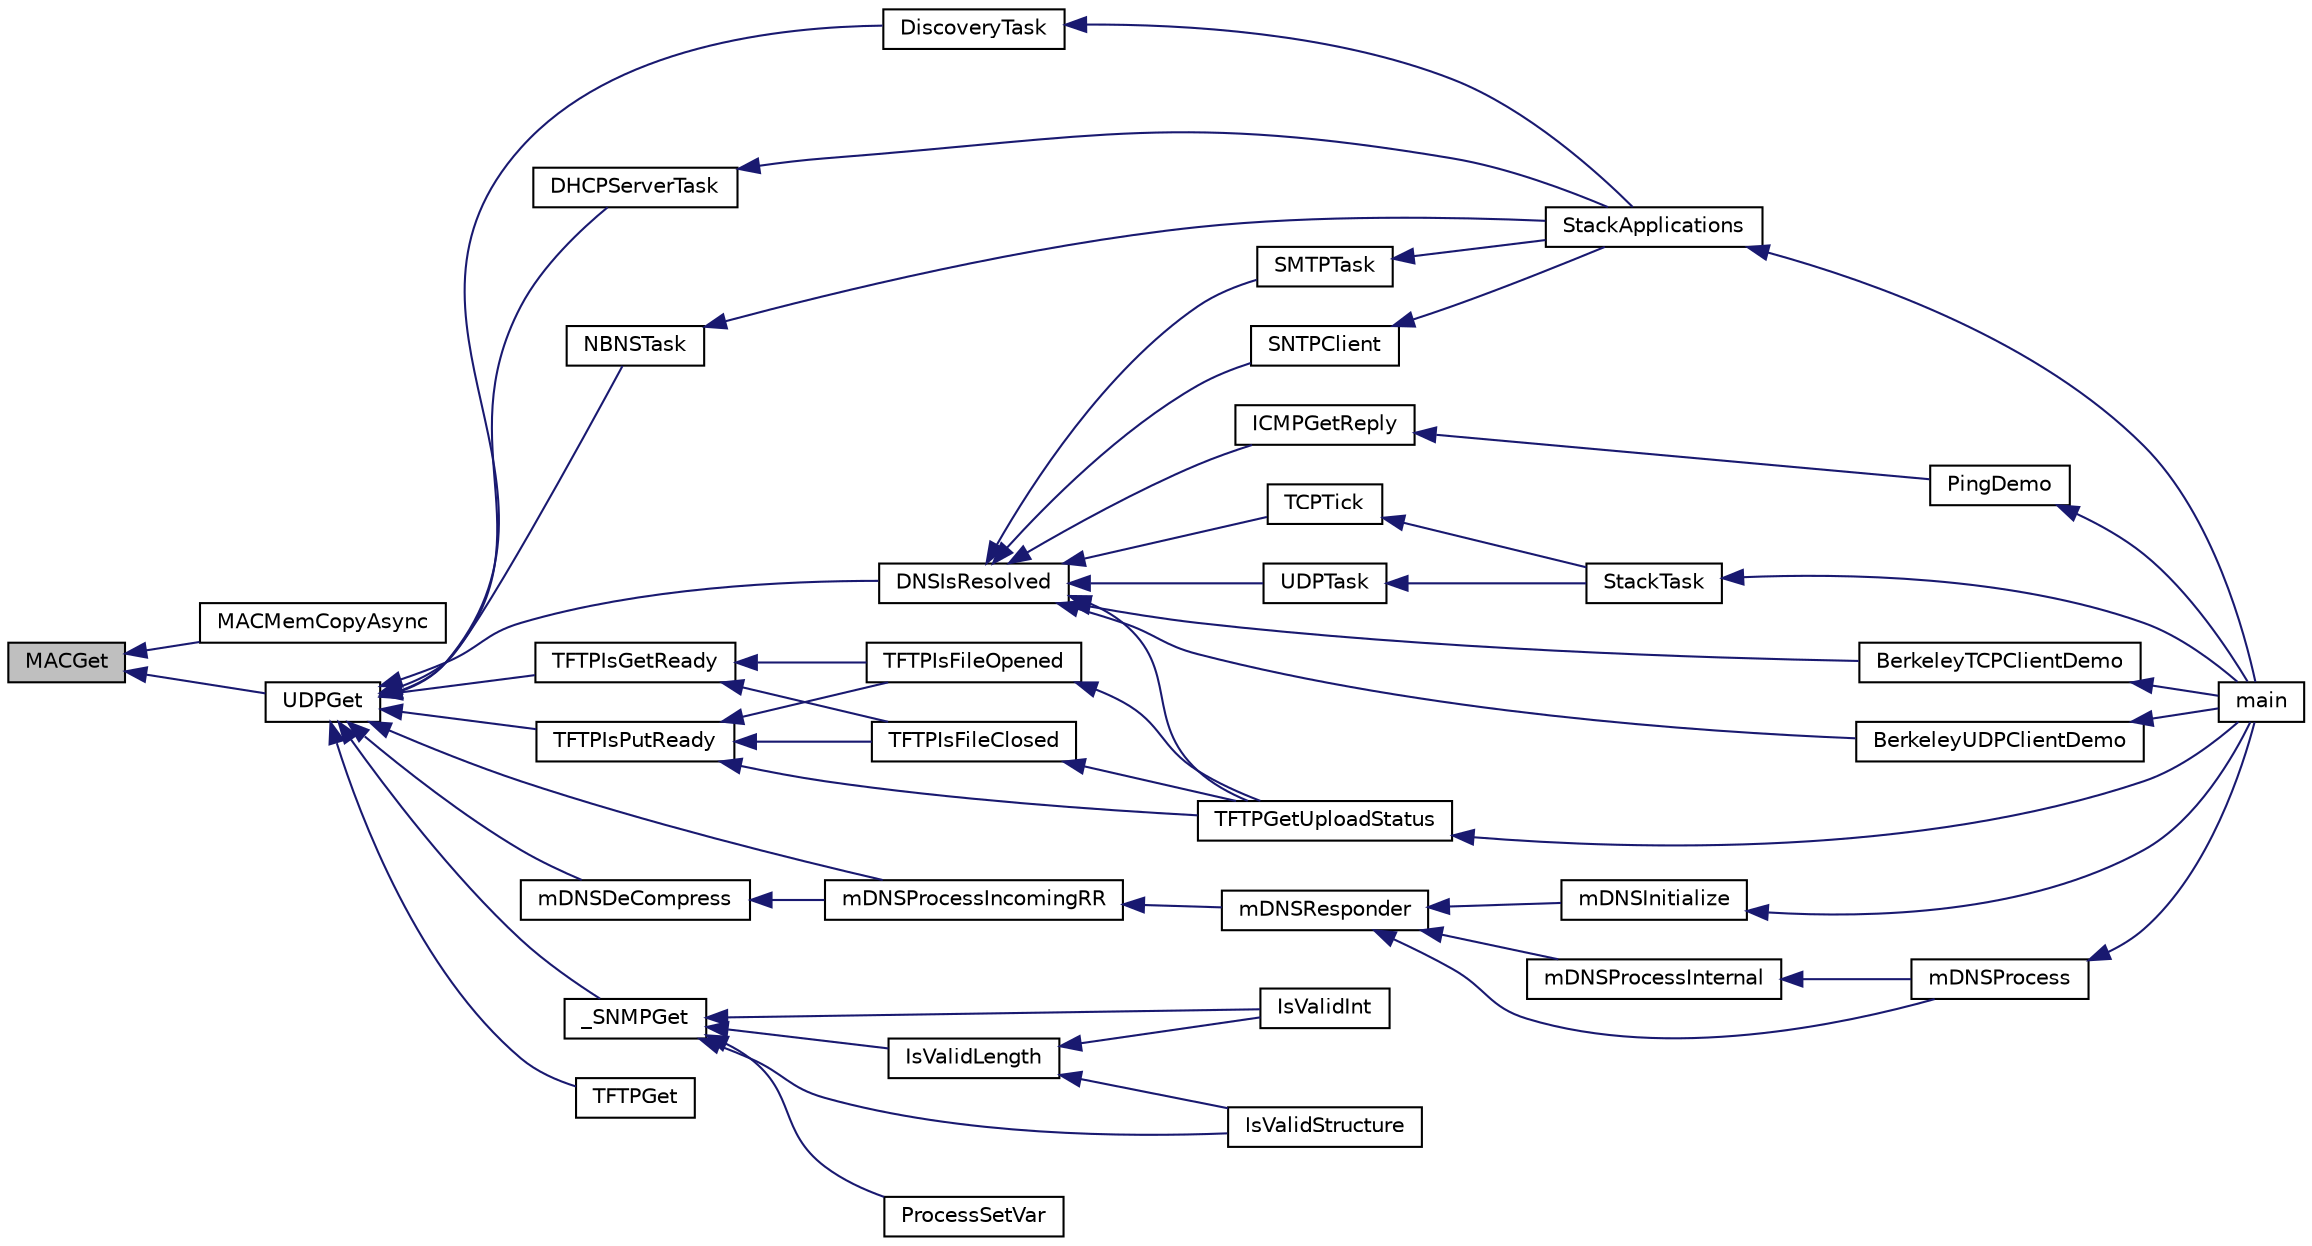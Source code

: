 digraph "MACGet"
{
  edge [fontname="Helvetica",fontsize="10",labelfontname="Helvetica",labelfontsize="10"];
  node [fontname="Helvetica",fontsize="10",shape=record];
  rankdir="LR";
  Node1 [label="MACGet",height=0.2,width=0.4,color="black", fillcolor="grey75", style="filled", fontcolor="black"];
  Node1 -> Node2 [dir="back",color="midnightblue",fontsize="10",style="solid"];
  Node2 [label="MACMemCopyAsync",height=0.2,width=0.4,color="black", fillcolor="white", style="filled",URL="$_e_n_c28_j60_8c.html#a4442711ab4c3d47ffc913476630330e2"];
  Node1 -> Node3 [dir="back",color="midnightblue",fontsize="10",style="solid"];
  Node3 [label="UDPGet",height=0.2,width=0.4,color="black", fillcolor="white", style="filled",URL="$_u_d_p_8c.html#a4292b49f8ba04393a7b301123108613c"];
  Node3 -> Node4 [dir="back",color="midnightblue",fontsize="10",style="solid"];
  Node4 [label="DiscoveryTask",height=0.2,width=0.4,color="black", fillcolor="white", style="filled",URL="$_announce_8c.html#aab5951adf7bd4f372bdd7feb3cc4e97b"];
  Node4 -> Node5 [dir="back",color="midnightblue",fontsize="10",style="solid"];
  Node5 [label="StackApplications",height=0.2,width=0.4,color="black", fillcolor="white", style="filled",URL="$_stack_tsk_8c.html#a7f8ff33bea9e052705b0a80d2dfcf399"];
  Node5 -> Node6 [dir="back",color="midnightblue",fontsize="10",style="solid"];
  Node6 [label="main",height=0.2,width=0.4,color="black", fillcolor="white", style="filled",URL="$_main_demo_8c.html#a6288eba0f8e8ad3ab1544ad731eb7667"];
  Node3 -> Node7 [dir="back",color="midnightblue",fontsize="10",style="solid"];
  Node7 [label="DHCPServerTask",height=0.2,width=0.4,color="black", fillcolor="white", style="filled",URL="$_d_h_c_ps_8c.html#a928a8299b98250ca1861582fc4016c61"];
  Node7 -> Node5 [dir="back",color="midnightblue",fontsize="10",style="solid"];
  Node3 -> Node8 [dir="back",color="midnightblue",fontsize="10",style="solid"];
  Node8 [label="DNSIsResolved",height=0.2,width=0.4,color="black", fillcolor="white", style="filled",URL="$_d_n_s_8c.html#a7568a1a127a88a9b1aa4d34abbd19b53"];
  Node8 -> Node9 [dir="back",color="midnightblue",fontsize="10",style="solid"];
  Node9 [label="ICMPGetReply",height=0.2,width=0.4,color="black", fillcolor="white", style="filled",URL="$_i_c_m_p_8c.html#aa24af113deb0e6821d33a3fd17f44f2a"];
  Node9 -> Node10 [dir="back",color="midnightblue",fontsize="10",style="solid"];
  Node10 [label="PingDemo",height=0.2,width=0.4,color="black", fillcolor="white", style="filled",URL="$_ping_demo_8c.html#af0f2ca8c1b78d7b8783d4c9579034b6b"];
  Node10 -> Node6 [dir="back",color="midnightblue",fontsize="10",style="solid"];
  Node8 -> Node11 [dir="back",color="midnightblue",fontsize="10",style="solid"];
  Node11 [label="SMTPTask",height=0.2,width=0.4,color="black", fillcolor="white", style="filled",URL="$_s_m_t_p_8c.html#abe31fb54926d321252beb819defb0afb"];
  Node11 -> Node5 [dir="back",color="midnightblue",fontsize="10",style="solid"];
  Node8 -> Node12 [dir="back",color="midnightblue",fontsize="10",style="solid"];
  Node12 [label="SNTPClient",height=0.2,width=0.4,color="black", fillcolor="white", style="filled",URL="$_s_n_t_p_8c.html#a7ee3d58d5355075489e71a6cd73dc307"];
  Node12 -> Node5 [dir="back",color="midnightblue",fontsize="10",style="solid"];
  Node8 -> Node13 [dir="back",color="midnightblue",fontsize="10",style="solid"];
  Node13 [label="TCPTick",height=0.2,width=0.4,color="black", fillcolor="white", style="filled",URL="$_t_c_p_8c.html#a364093914f3c43521ca04d9b0e5b6a3c"];
  Node13 -> Node14 [dir="back",color="midnightblue",fontsize="10",style="solid"];
  Node14 [label="StackTask",height=0.2,width=0.4,color="black", fillcolor="white", style="filled",URL="$_stack_tsk_8c.html#af08da4d2f3df4dd4c1779b43c118c88f"];
  Node14 -> Node6 [dir="back",color="midnightblue",fontsize="10",style="solid"];
  Node8 -> Node15 [dir="back",color="midnightblue",fontsize="10",style="solid"];
  Node15 [label="TFTPGetUploadStatus",height=0.2,width=0.4,color="black", fillcolor="white", style="filled",URL="$_t_f_t_pc_8c.html#a6567634f020a25f34f32677fbc9813bc"];
  Node15 -> Node6 [dir="back",color="midnightblue",fontsize="10",style="solid"];
  Node8 -> Node16 [dir="back",color="midnightblue",fontsize="10",style="solid"];
  Node16 [label="UDPTask",height=0.2,width=0.4,color="black", fillcolor="white", style="filled",URL="$_u_d_p_8c.html#a04db7e90c0e235382b6068e5128bf2d1"];
  Node16 -> Node14 [dir="back",color="midnightblue",fontsize="10",style="solid"];
  Node8 -> Node17 [dir="back",color="midnightblue",fontsize="10",style="solid"];
  Node17 [label="BerkeleyTCPClientDemo",height=0.2,width=0.4,color="black", fillcolor="white", style="filled",URL="$_main_demo_8h.html#a2f47eed84b265359778d4d1c3a47f322"];
  Node17 -> Node6 [dir="back",color="midnightblue",fontsize="10",style="solid"];
  Node8 -> Node18 [dir="back",color="midnightblue",fontsize="10",style="solid"];
  Node18 [label="BerkeleyUDPClientDemo",height=0.2,width=0.4,color="black", fillcolor="white", style="filled",URL="$_main_demo_8h.html#a59c55454b90169edc8f242abbc6c815b"];
  Node18 -> Node6 [dir="back",color="midnightblue",fontsize="10",style="solid"];
  Node3 -> Node19 [dir="back",color="midnightblue",fontsize="10",style="solid"];
  Node19 [label="NBNSTask",height=0.2,width=0.4,color="black", fillcolor="white", style="filled",URL="$_n_b_n_s_8c.html#a702bf030a02ba5807ac10f54c7ffa906"];
  Node19 -> Node5 [dir="back",color="midnightblue",fontsize="10",style="solid"];
  Node3 -> Node20 [dir="back",color="midnightblue",fontsize="10",style="solid"];
  Node20 [label="_SNMPGet",height=0.2,width=0.4,color="black", fillcolor="white", style="filled",URL="$_s_n_m_p_8c.html#a5827b1b9e5027e00ce052db9f633927c"];
  Node20 -> Node21 [dir="back",color="midnightblue",fontsize="10",style="solid"];
  Node21 [label="IsValidLength",height=0.2,width=0.4,color="black", fillcolor="white", style="filled",URL="$_s_n_m_p_8c.html#a2e7e1a3aef376ed7e8153d9ca151d5c5"];
  Node21 -> Node22 [dir="back",color="midnightblue",fontsize="10",style="solid"];
  Node22 [label="IsValidInt",height=0.2,width=0.4,color="black", fillcolor="white", style="filled",URL="$_s_n_m_p_8c.html#a84b95b3111304bcfa7dffbf430e5a939"];
  Node21 -> Node23 [dir="back",color="midnightblue",fontsize="10",style="solid"];
  Node23 [label="IsValidStructure",height=0.2,width=0.4,color="black", fillcolor="white", style="filled",URL="$_s_n_m_p_8c.html#aff3043fb9b66054d9dd87433ed690962"];
  Node20 -> Node22 [dir="back",color="midnightblue",fontsize="10",style="solid"];
  Node20 -> Node23 [dir="back",color="midnightblue",fontsize="10",style="solid"];
  Node20 -> Node24 [dir="back",color="midnightblue",fontsize="10",style="solid"];
  Node24 [label="ProcessSetVar",height=0.2,width=0.4,color="black", fillcolor="white", style="filled",URL="$_s_n_m_p_8c.html#a14c721f6097f49f91403036cae991f03"];
  Node3 -> Node25 [dir="back",color="midnightblue",fontsize="10",style="solid"];
  Node25 [label="TFTPIsGetReady",height=0.2,width=0.4,color="black", fillcolor="white", style="filled",URL="$_t_f_t_pc_8c.html#a45170eecdcaf685183864e44784f0795"];
  Node25 -> Node26 [dir="back",color="midnightblue",fontsize="10",style="solid"];
  Node26 [label="TFTPIsFileOpened",height=0.2,width=0.4,color="black", fillcolor="white", style="filled",URL="$_t_f_t_pc_8c.html#af5d2e34f34fcc2be701389f66c1828d5"];
  Node26 -> Node15 [dir="back",color="midnightblue",fontsize="10",style="solid"];
  Node25 -> Node27 [dir="back",color="midnightblue",fontsize="10",style="solid"];
  Node27 [label="TFTPIsFileClosed",height=0.2,width=0.4,color="black", fillcolor="white", style="filled",URL="$_t_f_t_pc_8c.html#a2781afd6109db64b79b482e8f799b8bb"];
  Node27 -> Node15 [dir="back",color="midnightblue",fontsize="10",style="solid"];
  Node3 -> Node28 [dir="back",color="midnightblue",fontsize="10",style="solid"];
  Node28 [label="TFTPGet",height=0.2,width=0.4,color="black", fillcolor="white", style="filled",URL="$_t_f_t_pc_8c.html#aba7ffaccd6a2269217c120b50d7ec52b"];
  Node3 -> Node29 [dir="back",color="midnightblue",fontsize="10",style="solid"];
  Node29 [label="TFTPIsPutReady",height=0.2,width=0.4,color="black", fillcolor="white", style="filled",URL="$_t_f_t_pc_8c.html#accc76acb6992b4423848b027555003b5"];
  Node29 -> Node15 [dir="back",color="midnightblue",fontsize="10",style="solid"];
  Node29 -> Node26 [dir="back",color="midnightblue",fontsize="10",style="solid"];
  Node29 -> Node27 [dir="back",color="midnightblue",fontsize="10",style="solid"];
  Node3 -> Node30 [dir="back",color="midnightblue",fontsize="10",style="solid"];
  Node30 [label="mDNSDeCompress",height=0.2,width=0.4,color="black", fillcolor="white", style="filled",URL="$_zeroconf_multicast_d_n_s_8c.html#a85f02dd49ff057009f82a11dd68b1cb6"];
  Node30 -> Node31 [dir="back",color="midnightblue",fontsize="10",style="solid"];
  Node31 [label="mDNSProcessIncomingRR",height=0.2,width=0.4,color="black", fillcolor="white", style="filled",URL="$_zeroconf_multicast_d_n_s_8c.html#a5d86d8b87c6bf781cb3692eb49041cb7"];
  Node31 -> Node32 [dir="back",color="midnightblue",fontsize="10",style="solid"];
  Node32 [label="mDNSResponder",height=0.2,width=0.4,color="black", fillcolor="white", style="filled",URL="$_zeroconf_multicast_d_n_s_8c.html#a9db99a259559d5b3e5f537b2b4f235a6"];
  Node32 -> Node33 [dir="back",color="midnightblue",fontsize="10",style="solid"];
  Node33 [label="mDNSInitialize",height=0.2,width=0.4,color="black", fillcolor="white", style="filled",URL="$_zeroconf_multicast_d_n_s_8c.html#adf52d26b251ad70adb7ca097394986d1"];
  Node33 -> Node6 [dir="back",color="midnightblue",fontsize="10",style="solid"];
  Node32 -> Node34 [dir="back",color="midnightblue",fontsize="10",style="solid"];
  Node34 [label="mDNSProcessInternal",height=0.2,width=0.4,color="black", fillcolor="white", style="filled",URL="$_zeroconf_multicast_d_n_s_8c.html#a790561fcaf99874b79eab7db039b8c71"];
  Node34 -> Node35 [dir="back",color="midnightblue",fontsize="10",style="solid"];
  Node35 [label="mDNSProcess",height=0.2,width=0.4,color="black", fillcolor="white", style="filled",URL="$_zeroconf_multicast_d_n_s_8c.html#a2b66183d48d7fd2050e1661557927e1e"];
  Node35 -> Node6 [dir="back",color="midnightblue",fontsize="10",style="solid"];
  Node32 -> Node35 [dir="back",color="midnightblue",fontsize="10",style="solid"];
  Node3 -> Node31 [dir="back",color="midnightblue",fontsize="10",style="solid"];
}

